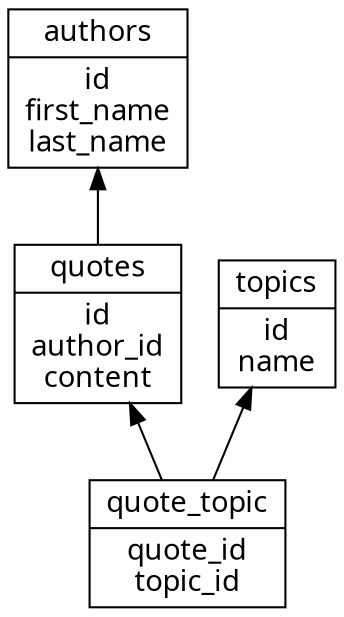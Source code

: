 digraph {
    node [fontname="menlo" shape=record]
    rankdir=BT

    author [label="{authors|id\nfirst_name\nlast_name}"]
    quote [label="{quotes|id\nauthor_id\ncontent}"]
    topic [label="{topics|id\nname}"]
    quote_topic [label="{quote_topic|quote_id\ntopic_id}"]

    quote -> author
    quote_topic -> {quote topic}
}
